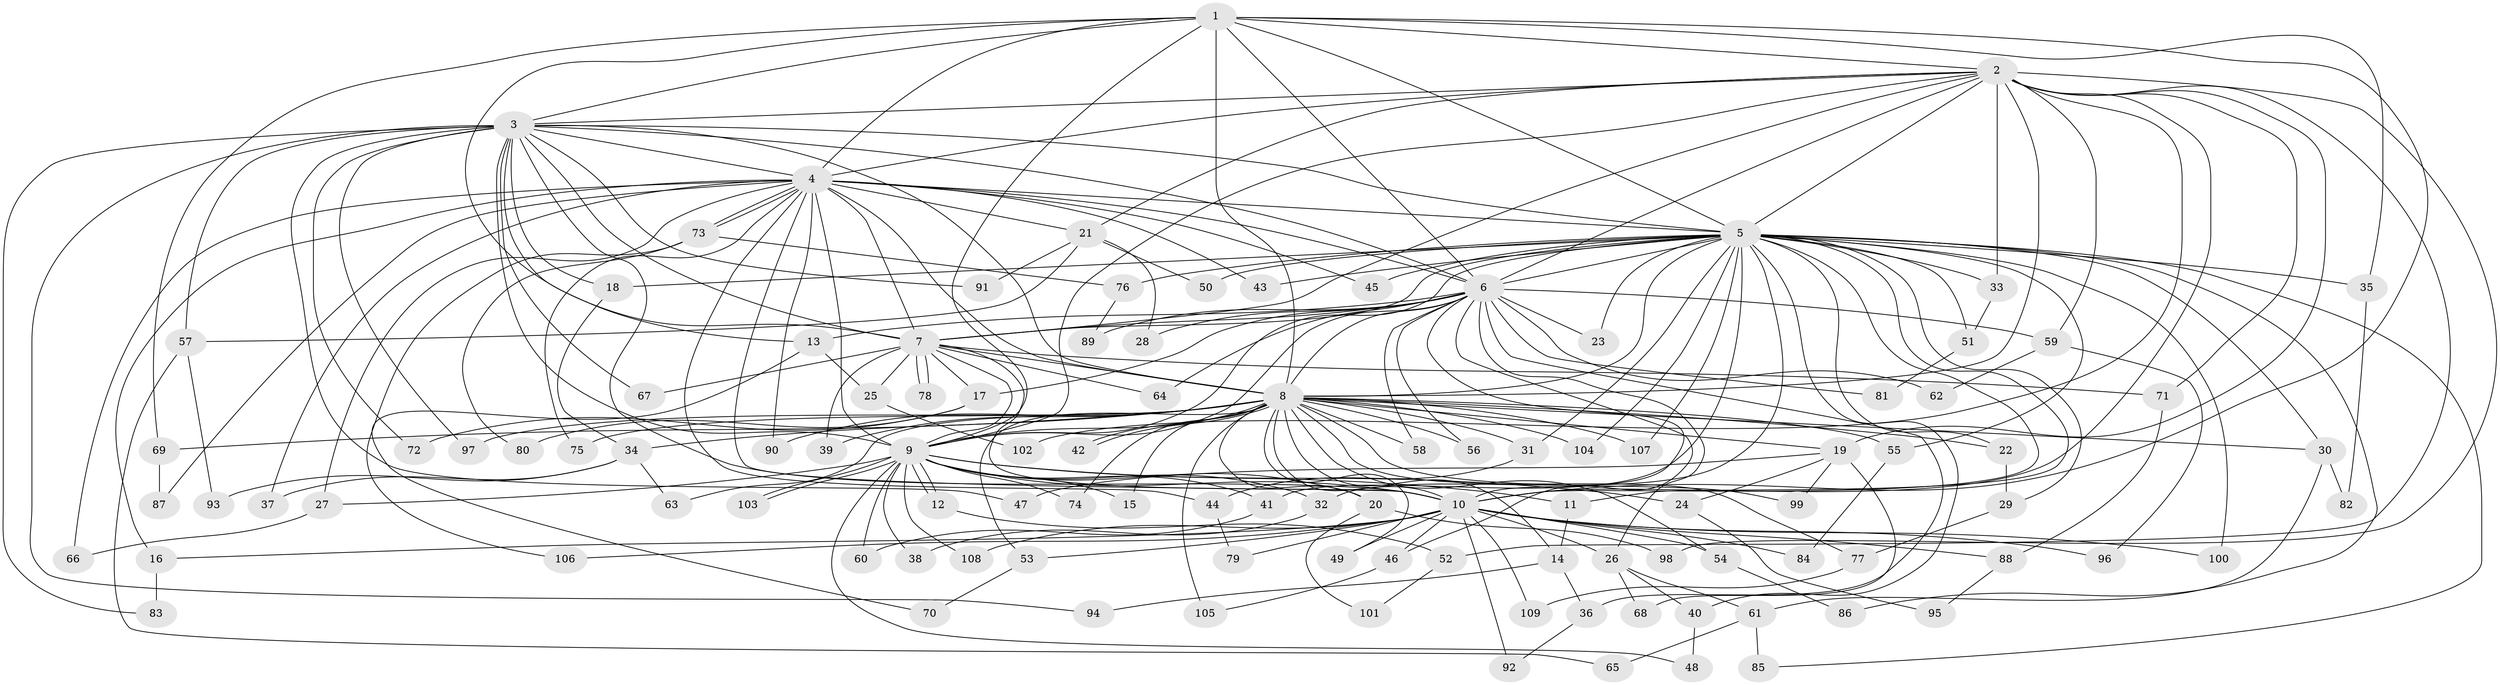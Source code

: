 // Generated by graph-tools (version 1.1) at 2025/25/03/09/25 03:25:51]
// undirected, 109 vertices, 243 edges
graph export_dot {
graph [start="1"]
  node [color=gray90,style=filled];
  1;
  2;
  3;
  4;
  5;
  6;
  7;
  8;
  9;
  10;
  11;
  12;
  13;
  14;
  15;
  16;
  17;
  18;
  19;
  20;
  21;
  22;
  23;
  24;
  25;
  26;
  27;
  28;
  29;
  30;
  31;
  32;
  33;
  34;
  35;
  36;
  37;
  38;
  39;
  40;
  41;
  42;
  43;
  44;
  45;
  46;
  47;
  48;
  49;
  50;
  51;
  52;
  53;
  54;
  55;
  56;
  57;
  58;
  59;
  60;
  61;
  62;
  63;
  64;
  65;
  66;
  67;
  68;
  69;
  70;
  71;
  72;
  73;
  74;
  75;
  76;
  77;
  78;
  79;
  80;
  81;
  82;
  83;
  84;
  85;
  86;
  87;
  88;
  89;
  90;
  91;
  92;
  93;
  94;
  95;
  96;
  97;
  98;
  99;
  100;
  101;
  102;
  103;
  104;
  105;
  106;
  107;
  108;
  109;
  1 -- 2;
  1 -- 3;
  1 -- 4;
  1 -- 5;
  1 -- 6;
  1 -- 7;
  1 -- 8;
  1 -- 9;
  1 -- 10;
  1 -- 35;
  1 -- 69;
  2 -- 3;
  2 -- 4;
  2 -- 5;
  2 -- 6;
  2 -- 7;
  2 -- 8;
  2 -- 9;
  2 -- 10;
  2 -- 19;
  2 -- 21;
  2 -- 33;
  2 -- 52;
  2 -- 59;
  2 -- 71;
  2 -- 98;
  2 -- 102;
  3 -- 4;
  3 -- 5;
  3 -- 6;
  3 -- 7;
  3 -- 8;
  3 -- 9;
  3 -- 10;
  3 -- 13;
  3 -- 18;
  3 -- 47;
  3 -- 57;
  3 -- 67;
  3 -- 72;
  3 -- 83;
  3 -- 91;
  3 -- 94;
  3 -- 97;
  4 -- 5;
  4 -- 6;
  4 -- 7;
  4 -- 8;
  4 -- 9;
  4 -- 10;
  4 -- 16;
  4 -- 21;
  4 -- 27;
  4 -- 37;
  4 -- 43;
  4 -- 44;
  4 -- 45;
  4 -- 66;
  4 -- 73;
  4 -- 73;
  4 -- 75;
  4 -- 87;
  4 -- 90;
  5 -- 6;
  5 -- 7;
  5 -- 8;
  5 -- 9;
  5 -- 10;
  5 -- 11;
  5 -- 18;
  5 -- 22;
  5 -- 23;
  5 -- 29;
  5 -- 30;
  5 -- 31;
  5 -- 32;
  5 -- 33;
  5 -- 35;
  5 -- 40;
  5 -- 41;
  5 -- 43;
  5 -- 45;
  5 -- 50;
  5 -- 51;
  5 -- 55;
  5 -- 76;
  5 -- 85;
  5 -- 86;
  5 -- 100;
  5 -- 104;
  5 -- 107;
  6 -- 7;
  6 -- 8;
  6 -- 9;
  6 -- 10;
  6 -- 13;
  6 -- 17;
  6 -- 23;
  6 -- 26;
  6 -- 28;
  6 -- 36;
  6 -- 46;
  6 -- 56;
  6 -- 58;
  6 -- 59;
  6 -- 62;
  6 -- 64;
  6 -- 81;
  6 -- 89;
  7 -- 8;
  7 -- 9;
  7 -- 10;
  7 -- 17;
  7 -- 25;
  7 -- 39;
  7 -- 64;
  7 -- 67;
  7 -- 71;
  7 -- 78;
  7 -- 78;
  8 -- 9;
  8 -- 10;
  8 -- 14;
  8 -- 15;
  8 -- 19;
  8 -- 20;
  8 -- 22;
  8 -- 30;
  8 -- 31;
  8 -- 34;
  8 -- 39;
  8 -- 42;
  8 -- 42;
  8 -- 49;
  8 -- 53;
  8 -- 54;
  8 -- 55;
  8 -- 56;
  8 -- 58;
  8 -- 63;
  8 -- 69;
  8 -- 74;
  8 -- 75;
  8 -- 77;
  8 -- 90;
  8 -- 97;
  8 -- 99;
  8 -- 104;
  8 -- 105;
  8 -- 107;
  9 -- 10;
  9 -- 11;
  9 -- 12;
  9 -- 12;
  9 -- 15;
  9 -- 20;
  9 -- 24;
  9 -- 27;
  9 -- 32;
  9 -- 38;
  9 -- 41;
  9 -- 48;
  9 -- 60;
  9 -- 74;
  9 -- 103;
  9 -- 103;
  9 -- 108;
  10 -- 16;
  10 -- 26;
  10 -- 46;
  10 -- 49;
  10 -- 53;
  10 -- 54;
  10 -- 79;
  10 -- 84;
  10 -- 88;
  10 -- 92;
  10 -- 96;
  10 -- 100;
  10 -- 106;
  10 -- 108;
  10 -- 109;
  11 -- 14;
  12 -- 52;
  13 -- 25;
  13 -- 70;
  14 -- 36;
  14 -- 94;
  16 -- 83;
  17 -- 72;
  17 -- 80;
  18 -- 34;
  19 -- 24;
  19 -- 47;
  19 -- 68;
  19 -- 99;
  20 -- 98;
  20 -- 101;
  21 -- 28;
  21 -- 50;
  21 -- 57;
  21 -- 91;
  22 -- 29;
  24 -- 95;
  25 -- 102;
  26 -- 40;
  26 -- 61;
  26 -- 68;
  27 -- 66;
  29 -- 77;
  30 -- 61;
  30 -- 82;
  31 -- 44;
  32 -- 38;
  33 -- 51;
  34 -- 37;
  34 -- 63;
  34 -- 93;
  35 -- 82;
  36 -- 92;
  40 -- 48;
  41 -- 60;
  44 -- 79;
  46 -- 105;
  51 -- 81;
  52 -- 101;
  53 -- 70;
  54 -- 86;
  55 -- 84;
  57 -- 65;
  57 -- 93;
  59 -- 62;
  59 -- 96;
  61 -- 65;
  61 -- 85;
  69 -- 87;
  71 -- 88;
  73 -- 76;
  73 -- 80;
  73 -- 106;
  76 -- 89;
  77 -- 109;
  88 -- 95;
}
